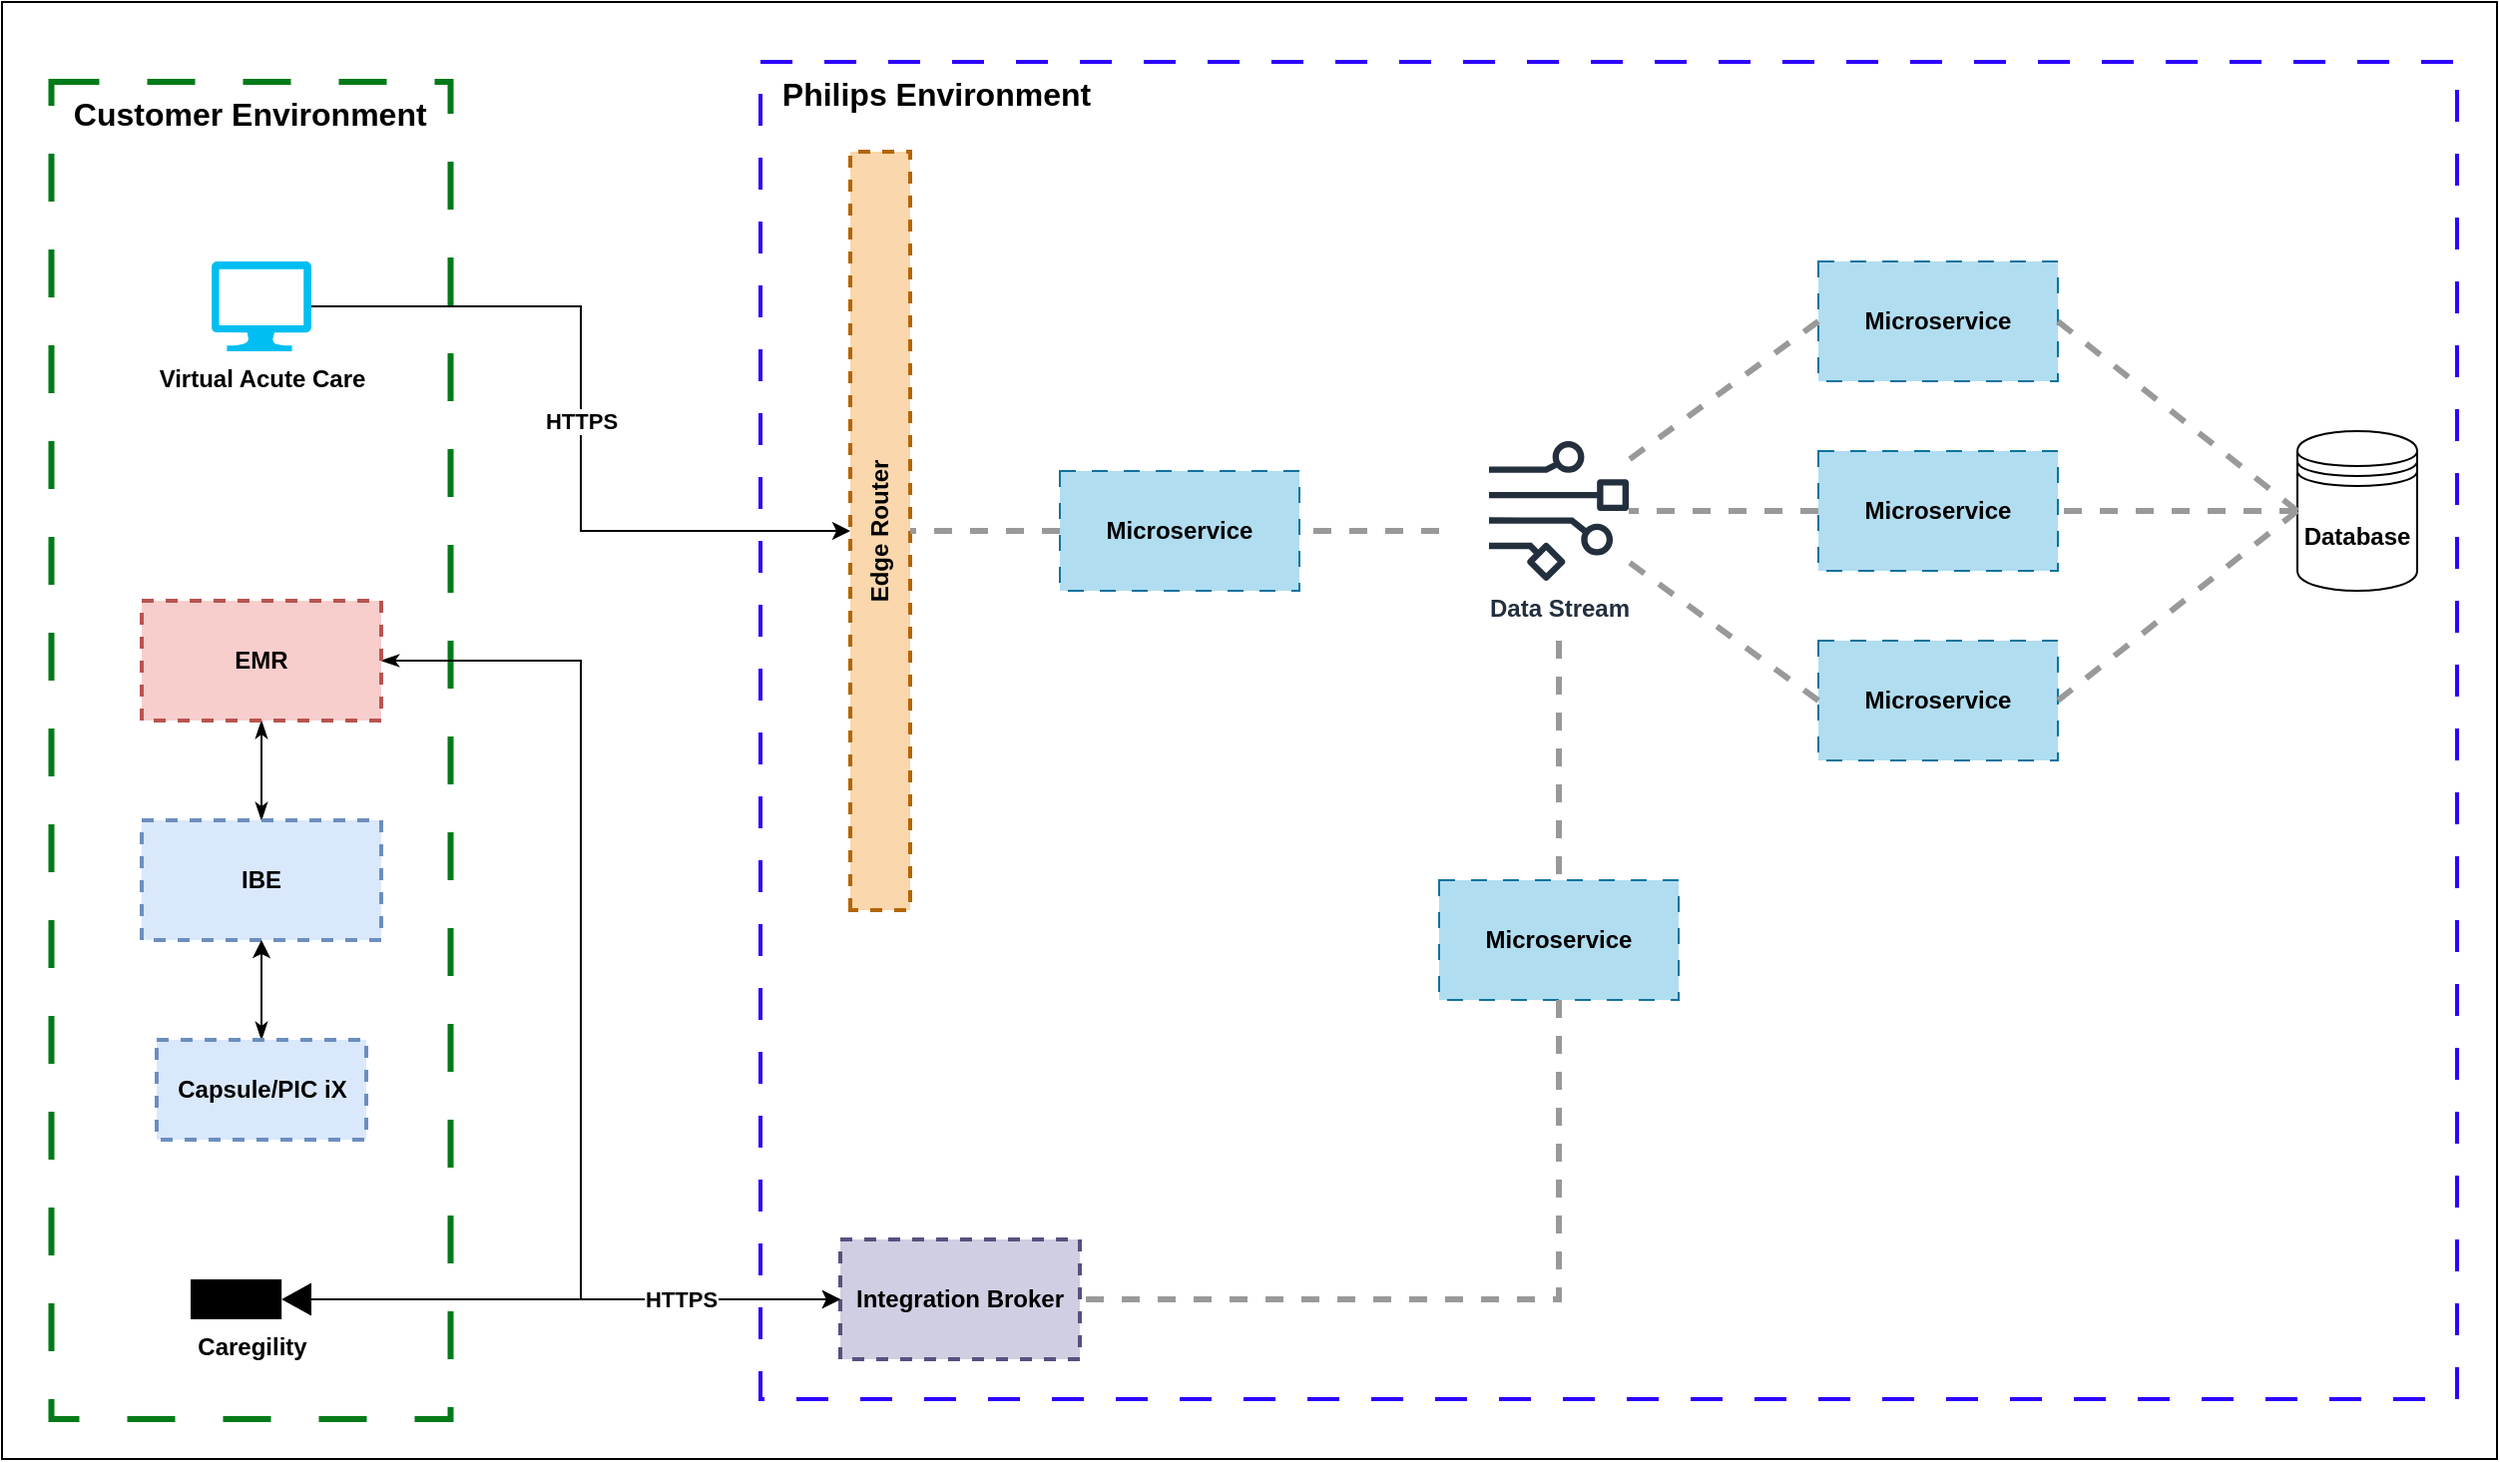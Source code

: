 <mxfile version="24.0.2" type="github">
  <diagram name="Page-1" id="7VMio2i-4e8c9Ot3hP9n">
    <mxGraphModel dx="2173" dy="2372" grid="1" gridSize="10" guides="1" tooltips="1" connect="1" arrows="1" fold="1" page="1" pageScale="1" pageWidth="850" pageHeight="1100" math="0" shadow="0">
      <root>
        <mxCell id="0" />
        <mxCell id="1" parent="0" />
        <mxCell id="-MINIWpLrqL6Es4k4kOJ-69" value="" style="rounded=0;whiteSpace=wrap;html=1;" vertex="1" parent="1">
          <mxGeometry x="-210" y="-40" width="1250" height="730" as="geometry" />
        </mxCell>
        <mxCell id="-MINIWpLrqL6Es4k4kOJ-61" value="&amp;nbsp; Philips Environment" style="rounded=0;whiteSpace=wrap;html=1;fillColor=none;dashed=1;dashPattern=8 8;strokeWidth=2;strokeColor=#2b00ff;align=left;verticalAlign=top;fontStyle=1;fontSize=16;" vertex="1" parent="1">
          <mxGeometry x="170" y="-10" width="850" height="670" as="geometry" />
        </mxCell>
        <mxCell id="-MINIWpLrqL6Es4k4kOJ-62" value="&amp;nbsp; Customer Environment" style="rounded=0;whiteSpace=wrap;html=1;fillColor=none;dashed=1;dashPattern=8 8;strokeWidth=3;strokeColor=#007a18;align=left;verticalAlign=top;fontStyle=1;fontSize=16;" vertex="1" parent="1">
          <mxGeometry x="-185.25" width="200" height="670" as="geometry" />
        </mxCell>
        <mxCell id="-MINIWpLrqL6Es4k4kOJ-8" value="&lt;b&gt;Data Stream&lt;/b&gt;" style="sketch=0;outlineConnect=0;fontColor=#232F3E;gradientColor=none;fillColor=#232F3D;strokeColor=none;dashed=0;verticalLabelPosition=bottom;verticalAlign=top;align=center;html=1;fontSize=12;fontStyle=0;aspect=fixed;pointerEvents=1;shape=mxgraph.aws4.data_stream;" vertex="1" parent="1">
          <mxGeometry x="535" y="180" width="70" height="70" as="geometry" />
        </mxCell>
        <mxCell id="-MINIWpLrqL6Es4k4kOJ-12" value="&lt;b&gt;Microservice&lt;/b&gt;" style="rounded=0;whiteSpace=wrap;html=1;fillColor=#b1ddf0;strokeColor=#10739e;dashed=1;dashPattern=8 8;" vertex="1" parent="1">
          <mxGeometry x="510" y="400" width="120" height="60" as="geometry" />
        </mxCell>
        <mxCell id="-MINIWpLrqL6Es4k4kOJ-13" value="&lt;b&gt;Microservice&lt;/b&gt;" style="rounded=0;whiteSpace=wrap;html=1;fillColor=#b1ddf0;strokeColor=#10739e;dashed=1;dashPattern=8 8;" vertex="1" parent="1">
          <mxGeometry x="700" y="280" width="120" height="60" as="geometry" />
        </mxCell>
        <mxCell id="-MINIWpLrqL6Es4k4kOJ-16" value="&lt;b&gt;Microservice&lt;/b&gt;" style="rounded=0;whiteSpace=wrap;html=1;fillColor=#b1ddf0;strokeColor=#10739e;dashed=1;dashPattern=8 8;" vertex="1" parent="1">
          <mxGeometry x="320" y="195" width="120" height="60" as="geometry" />
        </mxCell>
        <mxCell id="-MINIWpLrqL6Es4k4kOJ-17" value="&lt;b&gt;Microservice&lt;/b&gt;" style="rounded=0;whiteSpace=wrap;html=1;fillColor=#b1ddf0;strokeColor=#10739e;dashed=1;dashPattern=8 8;" vertex="1" parent="1">
          <mxGeometry x="700" y="90" width="120" height="60" as="geometry" />
        </mxCell>
        <mxCell id="-MINIWpLrqL6Es4k4kOJ-20" value="" style="endArrow=none;dashed=1;html=1;rounded=0;strokeWidth=3;fillColor=#bac8d3;strokeColor=#999999;entryX=1;entryY=0.5;entryDx=0;entryDy=0;" edge="1" parent="1" target="-MINIWpLrqL6Es4k4kOJ-16">
          <mxGeometry width="50" height="50" relative="1" as="geometry">
            <mxPoint x="510" y="225" as="sourcePoint" />
            <mxPoint x="570" y="170" as="targetPoint" />
            <Array as="points" />
          </mxGeometry>
        </mxCell>
        <mxCell id="-MINIWpLrqL6Es4k4kOJ-21" value="" style="endArrow=none;dashed=1;html=1;rounded=0;strokeWidth=3;fillColor=#bac8d3;strokeColor=#999999;exitX=0;exitY=0.5;exitDx=0;exitDy=0;" edge="1" parent="1" source="-MINIWpLrqL6Es4k4kOJ-17" target="-MINIWpLrqL6Es4k4kOJ-8">
          <mxGeometry width="50" height="50" relative="1" as="geometry">
            <mxPoint x="670" y="220" as="sourcePoint" />
            <mxPoint x="600" y="160" as="targetPoint" />
          </mxGeometry>
        </mxCell>
        <mxCell id="-MINIWpLrqL6Es4k4kOJ-22" value="" style="endArrow=none;dashed=1;html=1;rounded=0;strokeWidth=3;fillColor=#bac8d3;strokeColor=#999999;exitX=0;exitY=0.5;exitDx=0;exitDy=0;" edge="1" parent="1" source="-MINIWpLrqL6Es4k4kOJ-13" target="-MINIWpLrqL6Es4k4kOJ-8">
          <mxGeometry width="50" height="50" relative="1" as="geometry">
            <mxPoint x="690" y="350" as="sourcePoint" />
            <mxPoint x="620" y="280" as="targetPoint" />
          </mxGeometry>
        </mxCell>
        <mxCell id="-MINIWpLrqL6Es4k4kOJ-23" value="" style="endArrow=none;dashed=1;html=1;rounded=0;strokeWidth=3;fillColor=#bac8d3;strokeColor=#999999;entryX=0.5;entryY=0;entryDx=0;entryDy=0;" edge="1" parent="1" target="-MINIWpLrqL6Es4k4kOJ-12">
          <mxGeometry width="50" height="50" relative="1" as="geometry">
            <mxPoint x="570" y="280" as="sourcePoint" />
            <mxPoint x="570" y="390" as="targetPoint" />
          </mxGeometry>
        </mxCell>
        <mxCell id="-MINIWpLrqL6Es4k4kOJ-30" style="edgeStyle=orthogonalEdgeStyle;rounded=0;orthogonalLoop=1;jettySize=auto;html=1;entryX=0.5;entryY=0;entryDx=0;entryDy=0;" edge="1" parent="1" source="-MINIWpLrqL6Es4k4kOJ-25" target="-MINIWpLrqL6Es4k4kOJ-26">
          <mxGeometry relative="1" as="geometry" />
        </mxCell>
        <mxCell id="-MINIWpLrqL6Es4k4kOJ-43" value="&lt;b&gt;HTTPS&lt;/b&gt;" style="edgeLabel;html=1;align=center;verticalAlign=middle;resizable=0;points=[];" vertex="1" connectable="0" parent="-MINIWpLrqL6Es4k4kOJ-30">
          <mxGeometry x="-0.089" relative="1" as="geometry">
            <mxPoint y="18" as="offset" />
          </mxGeometry>
        </mxCell>
        <mxCell id="-MINIWpLrqL6Es4k4kOJ-25" value="Virtual Acute Care" style="verticalLabelPosition=bottom;html=1;verticalAlign=top;align=center;strokeColor=none;fillColor=#00BEF2;shape=mxgraph.azure.computer;pointerEvents=1;fontStyle=1" vertex="1" parent="1">
          <mxGeometry x="-105" y="90" width="50" height="45" as="geometry" />
        </mxCell>
        <mxCell id="-MINIWpLrqL6Es4k4kOJ-26" value="&lt;b&gt;Edge Router&lt;/b&gt;" style="rounded=0;whiteSpace=wrap;html=1;fillColor=#fad7ac;strokeColor=#b46504;dashed=1;strokeWidth=2;rotation=-90;" vertex="1" parent="1">
          <mxGeometry x="40" y="210" width="380" height="30" as="geometry" />
        </mxCell>
        <mxCell id="-MINIWpLrqL6Es4k4kOJ-27" value="Integration Broker" style="rounded=0;whiteSpace=wrap;html=1;fillColor=#d0cee2;strokeColor=#56517e;dashed=1;strokeWidth=2;fontStyle=1" vertex="1" parent="1">
          <mxGeometry x="210" y="580" width="120" height="60" as="geometry" />
        </mxCell>
        <mxCell id="-MINIWpLrqL6Es4k4kOJ-28" value="" style="endArrow=none;dashed=1;html=1;rounded=0;strokeWidth=3;fillColor=#bac8d3;strokeColor=#999999;entryX=1;entryY=0.5;entryDx=0;entryDy=0;exitX=0.5;exitY=1;exitDx=0;exitDy=0;" edge="1" parent="1" source="-MINIWpLrqL6Es4k4kOJ-12" target="-MINIWpLrqL6Es4k4kOJ-27">
          <mxGeometry width="50" height="50" relative="1" as="geometry">
            <mxPoint x="410" y="570" as="sourcePoint" />
            <mxPoint x="330" y="530" as="targetPoint" />
            <Array as="points">
              <mxPoint x="570" y="610" />
            </Array>
          </mxGeometry>
        </mxCell>
        <mxCell id="-MINIWpLrqL6Es4k4kOJ-29" value="" style="endArrow=none;dashed=1;html=1;rounded=0;strokeWidth=3;fillColor=#bac8d3;strokeColor=#999999;entryX=0.5;entryY=1;entryDx=0;entryDy=0;exitX=0;exitY=0.5;exitDx=0;exitDy=0;" edge="1" parent="1" source="-MINIWpLrqL6Es4k4kOJ-16" target="-MINIWpLrqL6Es4k4kOJ-26">
          <mxGeometry width="50" height="50" relative="1" as="geometry">
            <mxPoint x="580" y="470" as="sourcePoint" />
            <mxPoint x="310" y="530" as="targetPoint" />
            <Array as="points" />
          </mxGeometry>
        </mxCell>
        <mxCell id="-MINIWpLrqL6Es4k4kOJ-31" value="&lt;b&gt;Microservice&lt;/b&gt;" style="rounded=0;whiteSpace=wrap;html=1;fillColor=#b1ddf0;strokeColor=#10739e;dashed=1;dashPattern=8 8;" vertex="1" parent="1">
          <mxGeometry x="700" y="185" width="120" height="60" as="geometry" />
        </mxCell>
        <mxCell id="-MINIWpLrqL6Es4k4kOJ-32" value="" style="endArrow=none;dashed=1;html=1;rounded=0;strokeWidth=3;fillColor=#bac8d3;strokeColor=#999999;exitX=0;exitY=0.5;exitDx=0;exitDy=0;" edge="1" parent="1" source="-MINIWpLrqL6Es4k4kOJ-31" target="-MINIWpLrqL6Es4k4kOJ-8">
          <mxGeometry width="50" height="50" relative="1" as="geometry">
            <mxPoint x="710" y="130" as="sourcePoint" />
            <mxPoint x="610" y="230" as="targetPoint" />
          </mxGeometry>
        </mxCell>
        <mxCell id="-MINIWpLrqL6Es4k4kOJ-36" style="edgeStyle=orthogonalEdgeStyle;rounded=0;orthogonalLoop=1;jettySize=auto;html=1;entryX=0.5;entryY=0;entryDx=0;entryDy=0;endArrow=classicThin;endFill=1;startArrow=classicThin;startFill=1;" edge="1" parent="1" source="-MINIWpLrqL6Es4k4kOJ-33" target="-MINIWpLrqL6Es4k4kOJ-35">
          <mxGeometry relative="1" as="geometry" />
        </mxCell>
        <mxCell id="-MINIWpLrqL6Es4k4kOJ-65" style="edgeStyle=orthogonalEdgeStyle;rounded=0;orthogonalLoop=1;jettySize=auto;html=1;entryX=0;entryY=0.5;entryDx=0;entryDy=0;startArrow=classicThin;startFill=1;" edge="1" parent="1" source="-MINIWpLrqL6Es4k4kOJ-33" target="-MINIWpLrqL6Es4k4kOJ-27">
          <mxGeometry relative="1" as="geometry">
            <Array as="points">
              <mxPoint x="80" y="290" />
              <mxPoint x="80" y="610" />
            </Array>
          </mxGeometry>
        </mxCell>
        <mxCell id="-MINIWpLrqL6Es4k4kOJ-33" value="EMR" style="rounded=0;whiteSpace=wrap;html=1;fillColor=#f8cecc;strokeColor=#b85450;dashed=1;strokeWidth=2;fontStyle=1" vertex="1" parent="1">
          <mxGeometry x="-140" y="260" width="120" height="60" as="geometry" />
        </mxCell>
        <mxCell id="-MINIWpLrqL6Es4k4kOJ-35" value="IBE" style="rounded=0;whiteSpace=wrap;html=1;fillColor=#dae8fc;strokeColor=#6c8ebf;dashed=1;strokeWidth=2;fontStyle=1" vertex="1" parent="1">
          <mxGeometry x="-140" y="370" width="120" height="60" as="geometry" />
        </mxCell>
        <mxCell id="-MINIWpLrqL6Es4k4kOJ-39" style="edgeStyle=orthogonalEdgeStyle;rounded=0;orthogonalLoop=1;jettySize=auto;html=1;entryX=0.5;entryY=1;entryDx=0;entryDy=0;startArrow=classicThin;startFill=1;" edge="1" parent="1" source="-MINIWpLrqL6Es4k4kOJ-38" target="-MINIWpLrqL6Es4k4kOJ-35">
          <mxGeometry relative="1" as="geometry" />
        </mxCell>
        <mxCell id="-MINIWpLrqL6Es4k4kOJ-38" value="Capsule/PIC iX" style="rounded=0;whiteSpace=wrap;html=1;fillColor=#dae8fc;strokeColor=#6c8ebf;dashed=1;strokeWidth=2;fontStyle=1" vertex="1" parent="1">
          <mxGeometry x="-132.5" y="480" width="105" height="50" as="geometry" />
        </mxCell>
        <mxCell id="-MINIWpLrqL6Es4k4kOJ-67" style="edgeStyle=orthogonalEdgeStyle;rounded=0;orthogonalLoop=1;jettySize=auto;html=1;entryX=0;entryY=0.5;entryDx=0;entryDy=0;" edge="1" parent="1" source="-MINIWpLrqL6Es4k4kOJ-40" target="-MINIWpLrqL6Es4k4kOJ-27">
          <mxGeometry relative="1" as="geometry" />
        </mxCell>
        <mxCell id="-MINIWpLrqL6Es4k4kOJ-68" value="HTTPS" style="edgeLabel;html=1;align=center;verticalAlign=middle;resizable=0;points=[];fontStyle=1" vertex="1" connectable="0" parent="-MINIWpLrqL6Es4k4kOJ-67">
          <mxGeometry x="0.485" y="-4" relative="1" as="geometry">
            <mxPoint x="-12" y="-4" as="offset" />
          </mxGeometry>
        </mxCell>
        <mxCell id="-MINIWpLrqL6Es4k4kOJ-40" value="Caregility" style="shape=mxgraph.signs.tech.video_camera;html=1;pointerEvents=1;fillColor=#000000;strokeColor=none;verticalLabelPosition=bottom;verticalAlign=top;align=center;fontStyle=1" vertex="1" parent="1">
          <mxGeometry x="-115.5" y="600" width="60.5" height="20" as="geometry" />
        </mxCell>
        <mxCell id="-MINIWpLrqL6Es4k4kOJ-56" value="Database" style="shape=datastore;whiteSpace=wrap;html=1;fontStyle=1" vertex="1" parent="1">
          <mxGeometry x="940" y="175" width="60" height="80" as="geometry" />
        </mxCell>
        <mxCell id="-MINIWpLrqL6Es4k4kOJ-57" value="" style="endArrow=none;dashed=1;html=1;rounded=0;strokeWidth=3;fillColor=#bac8d3;strokeColor=#999999;exitX=0;exitY=0.5;exitDx=0;exitDy=0;entryX=1;entryY=0.5;entryDx=0;entryDy=0;" edge="1" parent="1" source="-MINIWpLrqL6Es4k4kOJ-56" target="-MINIWpLrqL6Es4k4kOJ-17">
          <mxGeometry width="50" height="50" relative="1" as="geometry">
            <mxPoint x="710" y="130" as="sourcePoint" />
            <mxPoint x="615" y="199" as="targetPoint" />
          </mxGeometry>
        </mxCell>
        <mxCell id="-MINIWpLrqL6Es4k4kOJ-58" value="" style="endArrow=none;dashed=1;html=1;rounded=0;strokeWidth=3;fillColor=#bac8d3;strokeColor=#999999;entryX=1;entryY=0.5;entryDx=0;entryDy=0;exitX=0;exitY=0.5;exitDx=0;exitDy=0;" edge="1" parent="1" source="-MINIWpLrqL6Es4k4kOJ-56" target="-MINIWpLrqL6Es4k4kOJ-31">
          <mxGeometry width="50" height="50" relative="1" as="geometry">
            <mxPoint x="940" y="260" as="sourcePoint" />
            <mxPoint x="830" y="130" as="targetPoint" />
          </mxGeometry>
        </mxCell>
        <mxCell id="-MINIWpLrqL6Es4k4kOJ-59" value="" style="endArrow=none;dashed=1;html=1;rounded=0;strokeWidth=3;fillColor=#bac8d3;strokeColor=#999999;exitX=0;exitY=0.5;exitDx=0;exitDy=0;entryX=1;entryY=0.5;entryDx=0;entryDy=0;" edge="1" parent="1" source="-MINIWpLrqL6Es4k4kOJ-56" target="-MINIWpLrqL6Es4k4kOJ-13">
          <mxGeometry width="50" height="50" relative="1" as="geometry">
            <mxPoint x="970" y="235" as="sourcePoint" />
            <mxPoint x="840" y="140" as="targetPoint" />
          </mxGeometry>
        </mxCell>
      </root>
    </mxGraphModel>
  </diagram>
</mxfile>
